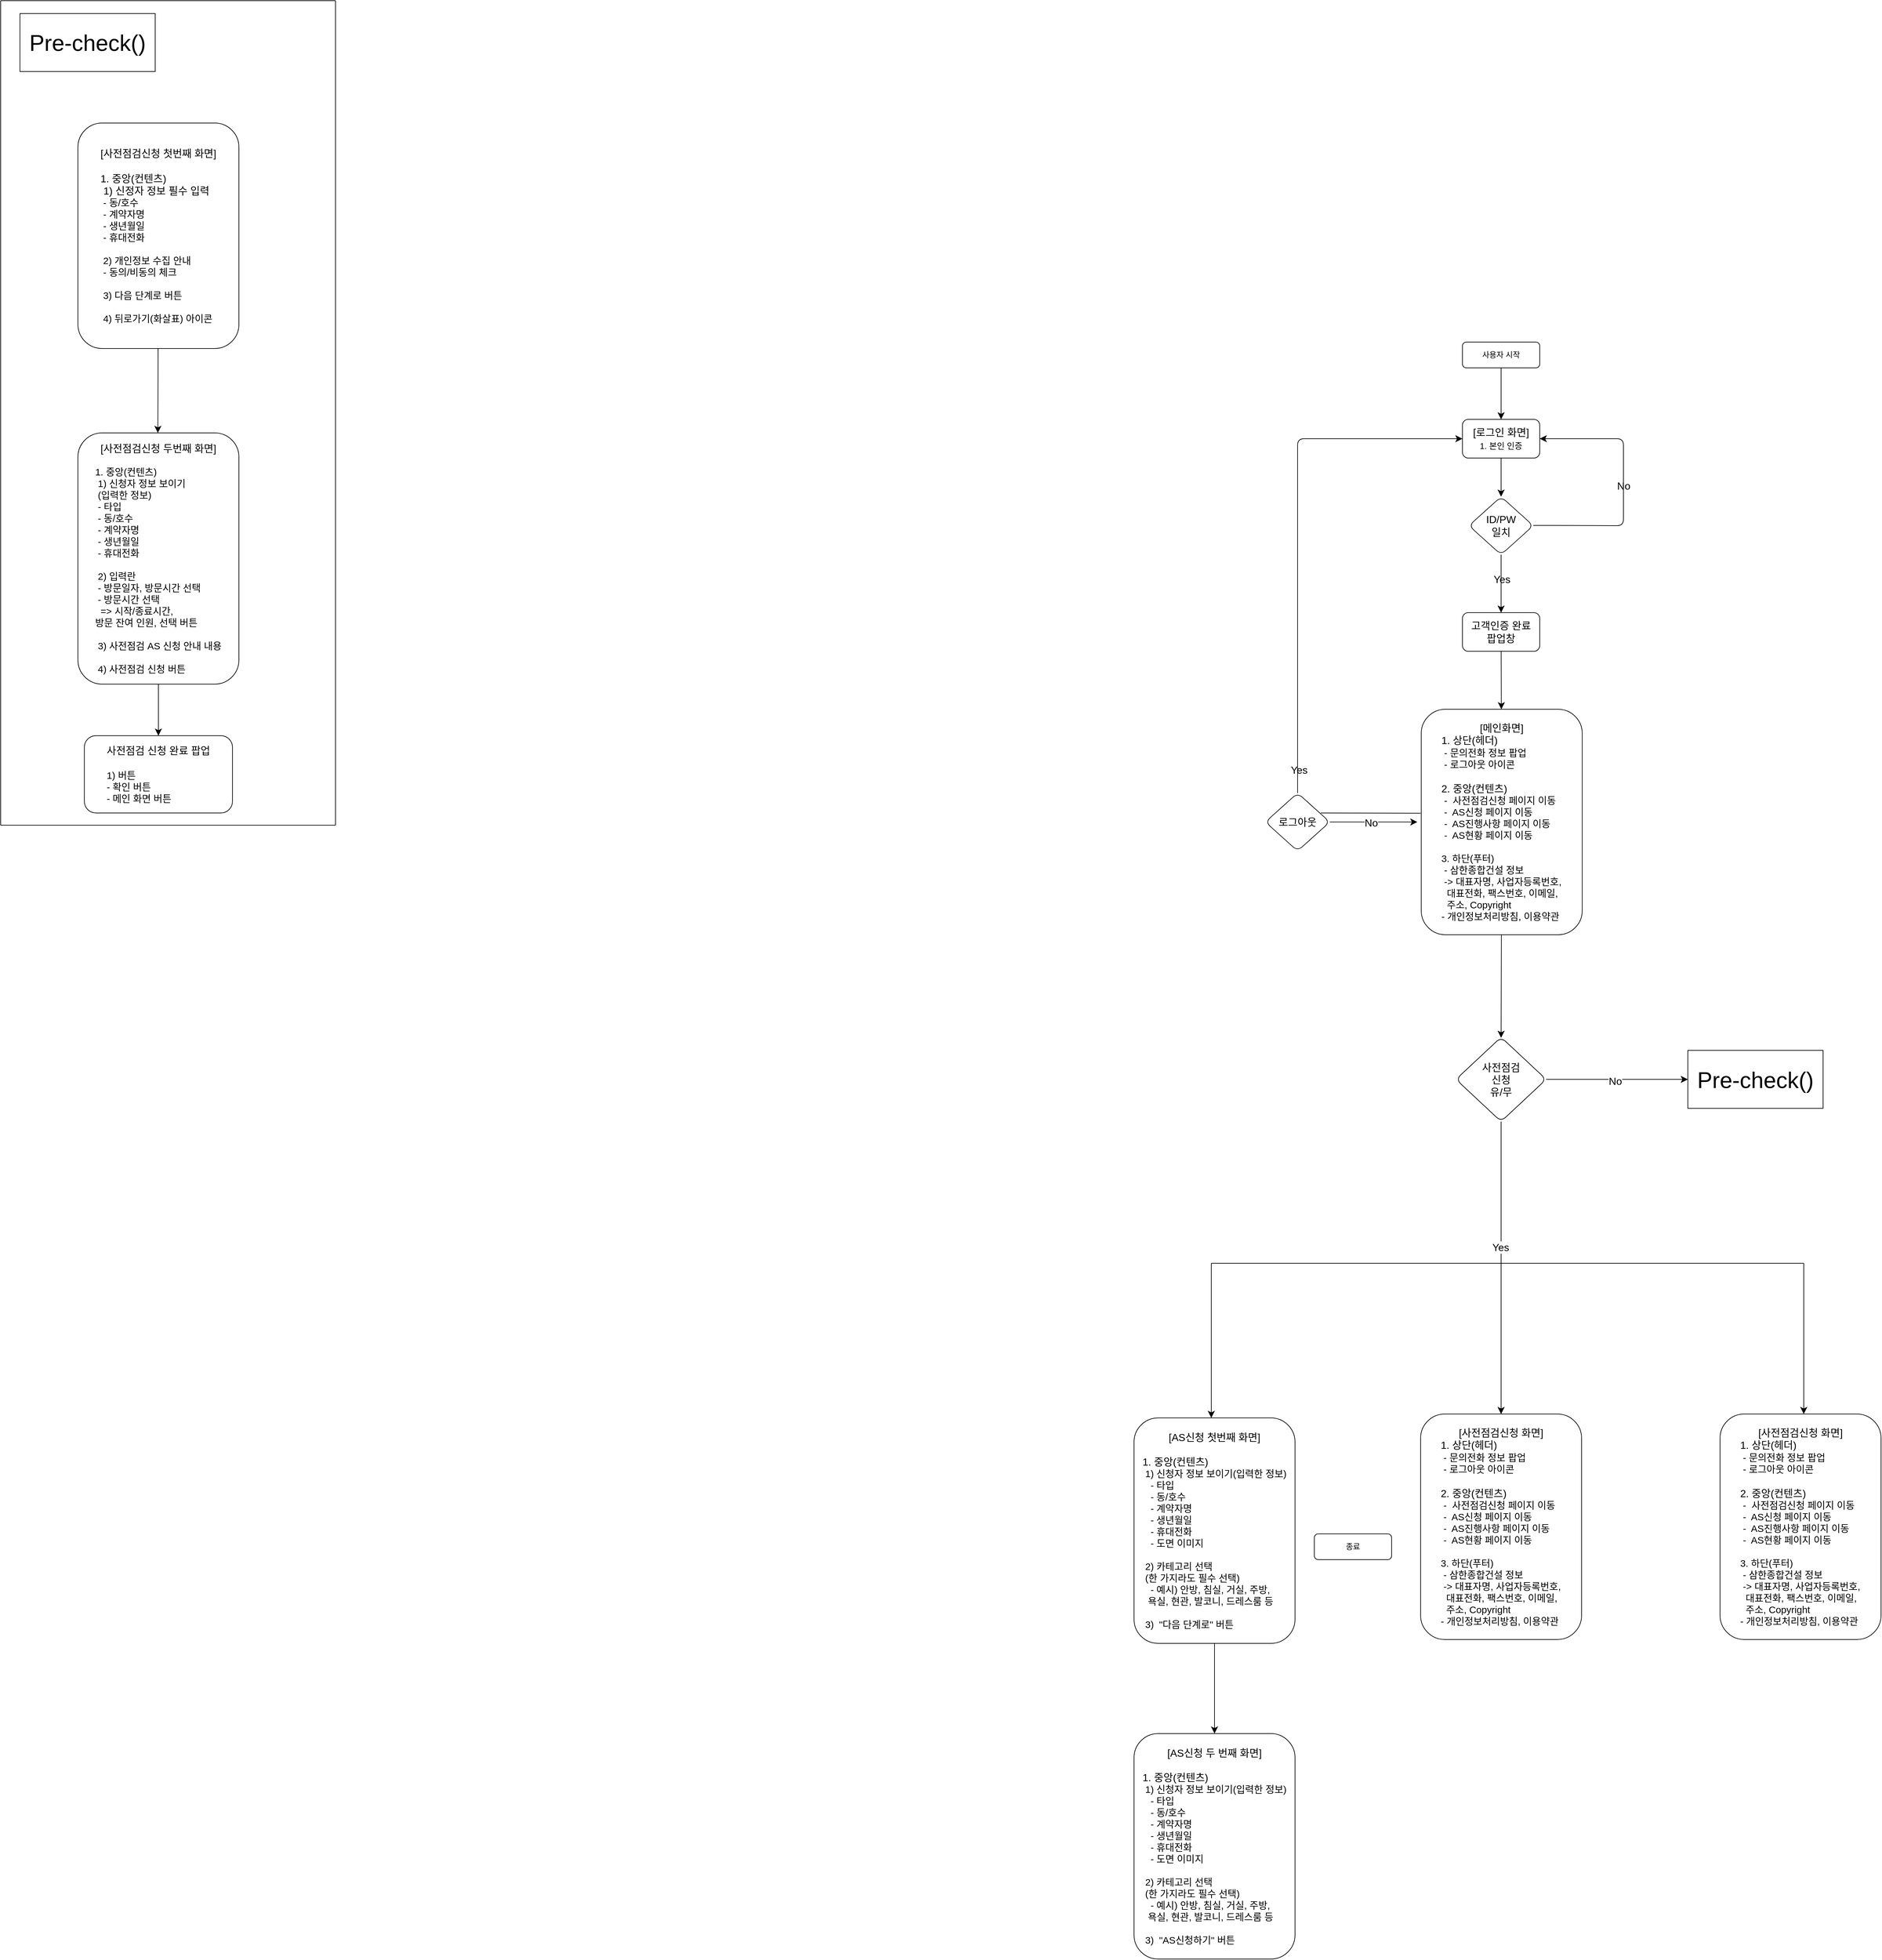 <mxfile version="22.1.18" type="github">
  <diagram id="C5RBs43oDa-KdzZeNtuy" name="Page-1">
    <mxGraphModel dx="2610" dy="1700" grid="1" gridSize="10" guides="1" tooltips="1" connect="1" arrows="1" fold="1" page="1" pageScale="1" pageWidth="827" pageHeight="1169" math="0" shadow="0">
      <root>
        <mxCell id="WIyWlLk6GJQsqaUBKTNV-0" />
        <mxCell id="WIyWlLk6GJQsqaUBKTNV-1" parent="WIyWlLk6GJQsqaUBKTNV-0" />
        <mxCell id="8wFjmPpEcd6pmcU-WBV2-2" style="edgeStyle=none;curved=1;rounded=1;orthogonalLoop=1;jettySize=auto;html=1;fontSize=12;startSize=8;endSize=8;entryX=0.5;entryY=0;entryDx=0;entryDy=0;labelBackgroundColor=none;fontColor=default;" edge="1" parent="WIyWlLk6GJQsqaUBKTNV-1" source="8wFjmPpEcd6pmcU-WBV2-0" target="8wFjmPpEcd6pmcU-WBV2-3">
          <mxGeometry relative="1" as="geometry">
            <mxPoint x="730" y="180" as="targetPoint" />
          </mxGeometry>
        </mxCell>
        <mxCell id="8wFjmPpEcd6pmcU-WBV2-0" value="사용자 시작" style="rounded=1;whiteSpace=wrap;html=1;fontSize=12;glass=0;strokeWidth=1;shadow=0;labelBackgroundColor=none;" vertex="1" parent="WIyWlLk6GJQsqaUBKTNV-1">
          <mxGeometry x="670" y="90" width="120" height="40" as="geometry" />
        </mxCell>
        <mxCell id="8wFjmPpEcd6pmcU-WBV2-1" value="종료" style="rounded=1;whiteSpace=wrap;html=1;fontSize=12;glass=0;strokeWidth=1;shadow=0;labelBackgroundColor=none;" vertex="1" parent="WIyWlLk6GJQsqaUBKTNV-1">
          <mxGeometry x="440" y="1940" width="120" height="40" as="geometry" />
        </mxCell>
        <mxCell id="8wFjmPpEcd6pmcU-WBV2-6" value="" style="edgeStyle=none;curved=1;rounded=1;orthogonalLoop=1;jettySize=auto;html=1;fontSize=12;startSize=8;endSize=8;labelBackgroundColor=none;fontColor=default;" edge="1" parent="WIyWlLk6GJQsqaUBKTNV-1" source="8wFjmPpEcd6pmcU-WBV2-3" target="8wFjmPpEcd6pmcU-WBV2-5">
          <mxGeometry relative="1" as="geometry" />
        </mxCell>
        <mxCell id="8wFjmPpEcd6pmcU-WBV2-3" value="[로그인 화면]&lt;br&gt;&lt;font style=&quot;font-size: 13px;&quot;&gt;1. 본인 인증&lt;/font&gt;" style="rounded=1;whiteSpace=wrap;html=1;fontSize=16;labelBackgroundColor=none;" vertex="1" parent="WIyWlLk6GJQsqaUBKTNV-1">
          <mxGeometry x="670" y="210" width="120" height="60" as="geometry" />
        </mxCell>
        <mxCell id="8wFjmPpEcd6pmcU-WBV2-17" value="" style="edgeStyle=none;curved=1;rounded=1;orthogonalLoop=1;jettySize=auto;html=1;fontSize=12;startSize=8;endSize=8;labelBackgroundColor=none;fontColor=default;" edge="1" parent="WIyWlLk6GJQsqaUBKTNV-1" source="8wFjmPpEcd6pmcU-WBV2-5" target="8wFjmPpEcd6pmcU-WBV2-16">
          <mxGeometry relative="1" as="geometry" />
        </mxCell>
        <mxCell id="8wFjmPpEcd6pmcU-WBV2-18" value="Yes" style="edgeLabel;html=1;align=center;verticalAlign=middle;resizable=0;points=[];fontSize=16;labelBackgroundColor=none;rounded=1;" vertex="1" connectable="0" parent="8wFjmPpEcd6pmcU-WBV2-17">
          <mxGeometry x="-0.159" y="1" relative="1" as="geometry">
            <mxPoint as="offset" />
          </mxGeometry>
        </mxCell>
        <mxCell id="8wFjmPpEcd6pmcU-WBV2-5" value="ID/PW&lt;br&gt;일치" style="rhombus;whiteSpace=wrap;html=1;fontSize=16;rounded=1;labelBackgroundColor=none;" vertex="1" parent="WIyWlLk6GJQsqaUBKTNV-1">
          <mxGeometry x="680" y="330" width="100" height="90" as="geometry" />
        </mxCell>
        <mxCell id="8wFjmPpEcd6pmcU-WBV2-10" value="[메인화면]&lt;br&gt;&lt;div style=&quot;text-align: left;&quot;&gt;&lt;span style=&quot;background-color: initial;&quot;&gt;1. 상단(헤더)&lt;/span&gt;&lt;/div&gt;&lt;div style=&quot;text-align: left; font-size: 15px;&quot;&gt;&lt;span style=&quot;background-color: initial;&quot;&gt;&lt;font style=&quot;font-size: 15px;&quot;&gt;&amp;nbsp;- 문의전화 정보 팝업&lt;/font&gt;&lt;/span&gt;&lt;/div&gt;&lt;div style=&quot;text-align: left; font-size: 15px;&quot;&gt;&lt;span style=&quot;background-color: initial;&quot;&gt;&lt;font style=&quot;font-size: 15px;&quot;&gt;&amp;nbsp;- 로그아웃 아이콘&lt;/font&gt;&lt;/span&gt;&lt;/div&gt;&lt;div style=&quot;text-align: left;&quot;&gt;&lt;span style=&quot;background-color: initial;&quot;&gt;&lt;br&gt;&lt;/span&gt;&lt;/div&gt;&lt;div style=&quot;text-align: left;&quot;&gt;&lt;/div&gt;&lt;div style=&quot;text-align: left;&quot;&gt;&lt;span style=&quot;background-color: initial;&quot;&gt;2. 중앙(컨텐츠)&lt;/span&gt;&lt;/div&gt;&lt;div style=&quot;text-align: left; font-size: 15px;&quot;&gt;&lt;span style=&quot;background-color: initial;&quot;&gt;&lt;font style=&quot;font-size: 15px;&quot;&gt;&amp;nbsp;-&amp;nbsp; 사전점검신청 페이지 이동&lt;/font&gt;&lt;/span&gt;&lt;/div&gt;&lt;font style=&quot;font-size: 15px;&quot;&gt;&lt;div style=&quot;text-align: left;&quot;&gt;&lt;span style=&quot;background-color: initial;&quot;&gt;&amp;nbsp;-&amp;nbsp; AS신청 페이지 이동&lt;/span&gt;&lt;/div&gt;&lt;div style=&quot;text-align: left;&quot;&gt;&lt;span style=&quot;background-color: initial;&quot;&gt;&amp;nbsp;-&amp;nbsp; AS진행사항 페이지 이동&lt;/span&gt;&lt;/div&gt;&lt;div style=&quot;text-align: left;&quot;&gt;&lt;span style=&quot;background-color: initial;&quot;&gt;&amp;nbsp;-&amp;nbsp; AS현황 페이지 이동&lt;/span&gt;&lt;/div&gt;&lt;div style=&quot;text-align: left;&quot;&gt;&lt;span style=&quot;background-color: initial;&quot;&gt;&lt;br&gt;&lt;/span&gt;&lt;/div&gt;&lt;div style=&quot;text-align: left;&quot;&gt;&lt;span style=&quot;background-color: initial;&quot;&gt;3. 하단(푸터)&lt;/span&gt;&lt;/div&gt;&lt;div style=&quot;text-align: left;&quot;&gt;&lt;span style=&quot;background-color: initial;&quot;&gt;&amp;nbsp;- 삼한종합건설 정보&lt;/span&gt;&lt;/div&gt;&lt;div style=&quot;text-align: left;&quot;&gt;&lt;span style=&quot;background-color: initial;&quot;&gt;&amp;nbsp;-&amp;gt; 대표자명, 사업자등록번호,&lt;/span&gt;&lt;/div&gt;&lt;div style=&quot;text-align: left;&quot;&gt;&lt;span style=&quot;background-color: initial;&quot;&gt;&amp;nbsp; 대표전화, 팩스번호, 이메일,&lt;/span&gt;&lt;/div&gt;&lt;div style=&quot;text-align: left;&quot;&gt;&lt;span style=&quot;background-color: initial;&quot;&gt;&amp;nbsp; 주소, Copyright&lt;/span&gt;&lt;/div&gt;&lt;div style=&quot;text-align: left;&quot;&gt;&lt;span style=&quot;background-color: initial;&quot;&gt;- 개인정보처리방침, 이용약관&amp;nbsp;&lt;/span&gt;&lt;/div&gt;&lt;/font&gt;" style="whiteSpace=wrap;html=1;fontSize=16;rounded=1;labelBackgroundColor=none;" vertex="1" parent="WIyWlLk6GJQsqaUBKTNV-1">
          <mxGeometry x="606" y="660" width="250" height="350" as="geometry" />
        </mxCell>
        <mxCell id="8wFjmPpEcd6pmcU-WBV2-13" value="" style="endArrow=classic;html=1;rounded=1;fontSize=12;startSize=8;endSize=8;curved=0;entryX=1;entryY=0.5;entryDx=0;entryDy=0;labelBackgroundColor=none;fontColor=default;" edge="1" parent="WIyWlLk6GJQsqaUBKTNV-1" target="8wFjmPpEcd6pmcU-WBV2-3">
          <mxGeometry relative="1" as="geometry">
            <mxPoint x="780" y="374.58" as="sourcePoint" />
            <mxPoint x="950" y="140" as="targetPoint" />
            <Array as="points">
              <mxPoint x="920" y="375" />
              <mxPoint x="920" y="310" />
              <mxPoint x="920" y="240" />
            </Array>
          </mxGeometry>
        </mxCell>
        <mxCell id="8wFjmPpEcd6pmcU-WBV2-14" value="No" style="edgeLabel;resizable=0;html=1;align=center;verticalAlign=middle;fontSize=16;labelBackgroundColor=none;rounded=1;" connectable="0" vertex="1" parent="8wFjmPpEcd6pmcU-WBV2-13">
          <mxGeometry relative="1" as="geometry" />
        </mxCell>
        <mxCell id="8wFjmPpEcd6pmcU-WBV2-19" value="" style="edgeStyle=none;curved=1;rounded=1;orthogonalLoop=1;jettySize=auto;html=1;fontSize=12;startSize=8;endSize=8;labelBackgroundColor=none;fontColor=default;" edge="1" parent="WIyWlLk6GJQsqaUBKTNV-1" source="8wFjmPpEcd6pmcU-WBV2-16" target="8wFjmPpEcd6pmcU-WBV2-10">
          <mxGeometry relative="1" as="geometry" />
        </mxCell>
        <mxCell id="8wFjmPpEcd6pmcU-WBV2-16" value="고객인증 완료&lt;br&gt;팝업창" style="whiteSpace=wrap;html=1;fontSize=16;rounded=1;labelBackgroundColor=none;" vertex="1" parent="WIyWlLk6GJQsqaUBKTNV-1">
          <mxGeometry x="670" y="510" width="120" height="60" as="geometry" />
        </mxCell>
        <mxCell id="8wFjmPpEcd6pmcU-WBV2-22" value="" style="endArrow=none;html=1;rounded=1;fontSize=12;startSize=8;endSize=8;curved=1;labelBackgroundColor=none;fontColor=default;" edge="1" parent="WIyWlLk6GJQsqaUBKTNV-1">
          <mxGeometry width="50" height="50" relative="1" as="geometry">
            <mxPoint x="280" y="1520" as="sourcePoint" />
            <mxPoint x="1200" y="1520" as="targetPoint" />
          </mxGeometry>
        </mxCell>
        <mxCell id="8wFjmPpEcd6pmcU-WBV2-25" value="" style="edgeStyle=none;curved=1;rounded=1;orthogonalLoop=1;jettySize=auto;html=1;fontSize=12;startSize=8;endSize=8;labelBackgroundColor=none;fontColor=default;" edge="1" parent="WIyWlLk6GJQsqaUBKTNV-1" source="8wFjmPpEcd6pmcU-WBV2-10">
          <mxGeometry relative="1" as="geometry">
            <mxPoint x="730" y="1170" as="targetPoint" />
            <mxPoint x="730" y="1010" as="sourcePoint" />
          </mxGeometry>
        </mxCell>
        <mxCell id="8wFjmPpEcd6pmcU-WBV2-27" style="edgeStyle=none;curved=0;rounded=1;orthogonalLoop=1;jettySize=auto;html=1;exitX=0.5;exitY=0;exitDx=0;exitDy=0;fontSize=12;startSize=8;endSize=8;entryX=0;entryY=0.5;entryDx=0;entryDy=0;labelBackgroundColor=none;fontColor=default;" edge="1" parent="WIyWlLk6GJQsqaUBKTNV-1" source="8wFjmPpEcd6pmcU-WBV2-24" target="8wFjmPpEcd6pmcU-WBV2-3">
          <mxGeometry relative="1" as="geometry">
            <mxPoint x="660" y="250" as="targetPoint" />
            <Array as="points">
              <mxPoint x="414" y="630" />
              <mxPoint x="414" y="240" />
              <mxPoint x="560" y="240" />
            </Array>
          </mxGeometry>
        </mxCell>
        <mxCell id="8wFjmPpEcd6pmcU-WBV2-28" value="Yes" style="edgeLabel;html=1;align=center;verticalAlign=middle;resizable=0;points=[];fontSize=16;labelBackgroundColor=none;rounded=1;" vertex="1" connectable="0" parent="8wFjmPpEcd6pmcU-WBV2-27">
          <mxGeometry x="-0.909" y="-2" relative="1" as="geometry">
            <mxPoint as="offset" />
          </mxGeometry>
        </mxCell>
        <mxCell id="8wFjmPpEcd6pmcU-WBV2-24" value="로그아웃" style="rhombus;whiteSpace=wrap;html=1;fontSize=16;rounded=1;labelBackgroundColor=none;" vertex="1" parent="WIyWlLk6GJQsqaUBKTNV-1">
          <mxGeometry x="364" y="790" width="100" height="90" as="geometry" />
        </mxCell>
        <mxCell id="8wFjmPpEcd6pmcU-WBV2-29" value="" style="endArrow=classic;html=1;rounded=1;fontSize=12;startSize=8;endSize=8;curved=1;labelBackgroundColor=none;fontColor=default;entryX=0.5;entryY=0;entryDx=0;entryDy=0;" edge="1" parent="WIyWlLk6GJQsqaUBKTNV-1">
          <mxGeometry width="50" height="50" relative="1" as="geometry">
            <mxPoint x="280" y="1520" as="sourcePoint" />
            <mxPoint x="280.0" y="1760" as="targetPoint" />
          </mxGeometry>
        </mxCell>
        <mxCell id="8wFjmPpEcd6pmcU-WBV2-30" value="[사전점검신청 화면]&lt;br&gt;&lt;div style=&quot;text-align: left;&quot;&gt;&lt;span style=&quot;background-color: initial;&quot;&gt;1. 상단(헤더)&lt;/span&gt;&lt;/div&gt;&lt;div style=&quot;text-align: left; font-size: 15px;&quot;&gt;&lt;span style=&quot;background-color: initial;&quot;&gt;&lt;font style=&quot;font-size: 15px;&quot;&gt;&amp;nbsp;- 문의전화 정보 팝업&lt;/font&gt;&lt;/span&gt;&lt;/div&gt;&lt;div style=&quot;text-align: left; font-size: 15px;&quot;&gt;&lt;span style=&quot;background-color: initial;&quot;&gt;&lt;font style=&quot;font-size: 15px;&quot;&gt;&amp;nbsp;- 로그아웃 아이콘&lt;/font&gt;&lt;/span&gt;&lt;/div&gt;&lt;div style=&quot;text-align: left;&quot;&gt;&lt;span style=&quot;background-color: initial;&quot;&gt;&lt;br&gt;&lt;/span&gt;&lt;/div&gt;&lt;div style=&quot;text-align: left;&quot;&gt;&lt;/div&gt;&lt;div style=&quot;text-align: left;&quot;&gt;&lt;span style=&quot;background-color: initial;&quot;&gt;2. 중앙(컨텐츠)&lt;/span&gt;&lt;/div&gt;&lt;div style=&quot;text-align: left; font-size: 15px;&quot;&gt;&lt;span style=&quot;background-color: initial;&quot;&gt;&lt;font style=&quot;font-size: 15px;&quot;&gt;&amp;nbsp;-&amp;nbsp; 사전점검신청 페이지 이동&lt;/font&gt;&lt;/span&gt;&lt;/div&gt;&lt;font style=&quot;font-size: 15px;&quot;&gt;&lt;div style=&quot;text-align: left;&quot;&gt;&lt;span style=&quot;background-color: initial;&quot;&gt;&amp;nbsp;-&amp;nbsp; AS신청 페이지 이동&lt;/span&gt;&lt;/div&gt;&lt;div style=&quot;text-align: left;&quot;&gt;&lt;span style=&quot;background-color: initial;&quot;&gt;&amp;nbsp;-&amp;nbsp; AS진행사항 페이지 이동&lt;/span&gt;&lt;/div&gt;&lt;div style=&quot;text-align: left;&quot;&gt;&lt;span style=&quot;background-color: initial;&quot;&gt;&amp;nbsp;-&amp;nbsp; AS현황 페이지 이동&lt;/span&gt;&lt;/div&gt;&lt;div style=&quot;text-align: left;&quot;&gt;&lt;span style=&quot;background-color: initial;&quot;&gt;&lt;br&gt;&lt;/span&gt;&lt;/div&gt;&lt;div style=&quot;text-align: left;&quot;&gt;&lt;span style=&quot;background-color: initial;&quot;&gt;3. 하단(푸터)&lt;/span&gt;&lt;/div&gt;&lt;div style=&quot;text-align: left;&quot;&gt;&lt;span style=&quot;background-color: initial;&quot;&gt;&amp;nbsp;- 삼한종합건설 정보&lt;/span&gt;&lt;/div&gt;&lt;div style=&quot;text-align: left;&quot;&gt;&lt;span style=&quot;background-color: initial;&quot;&gt;&amp;nbsp;-&amp;gt; 대표자명, 사업자등록번호,&lt;/span&gt;&lt;/div&gt;&lt;div style=&quot;text-align: left;&quot;&gt;&lt;span style=&quot;background-color: initial;&quot;&gt;&amp;nbsp; 대표전화, 팩스번호, 이메일,&lt;/span&gt;&lt;/div&gt;&lt;div style=&quot;text-align: left;&quot;&gt;&lt;span style=&quot;background-color: initial;&quot;&gt;&amp;nbsp; 주소, Copyright&lt;/span&gt;&lt;/div&gt;&lt;div style=&quot;text-align: left;&quot;&gt;&lt;span style=&quot;background-color: initial;&quot;&gt;- 개인정보처리방침, 이용약관&amp;nbsp;&lt;/span&gt;&lt;/div&gt;&lt;/font&gt;" style="whiteSpace=wrap;html=1;fontSize=16;rounded=1;labelBackgroundColor=none;" vertex="1" parent="WIyWlLk6GJQsqaUBKTNV-1">
          <mxGeometry x="605" y="1754" width="250" height="350" as="geometry" />
        </mxCell>
        <mxCell id="8wFjmPpEcd6pmcU-WBV2-67" style="edgeStyle=none;curved=1;rounded=1;orthogonalLoop=1;jettySize=auto;html=1;entryX=0.5;entryY=0;entryDx=0;entryDy=0;fontSize=12;startSize=8;endSize=8;" edge="1" parent="WIyWlLk6GJQsqaUBKTNV-1" source="8wFjmPpEcd6pmcU-WBV2-31" target="8wFjmPpEcd6pmcU-WBV2-66">
          <mxGeometry relative="1" as="geometry" />
        </mxCell>
        <mxCell id="8wFjmPpEcd6pmcU-WBV2-31" value="[AS신청 첫번째 화면]&lt;br&gt;&lt;br&gt;&lt;div style=&quot;text-align: left;&quot;&gt;&lt;span style=&quot;background-color: initial;&quot;&gt;1. &lt;/span&gt;&lt;span style=&quot;background-color: initial;&quot;&gt;중앙(컨텐츠)&lt;/span&gt;&lt;/div&gt;&lt;div style=&quot;text-align: left; font-size: 15px;&quot;&gt;&lt;div style=&quot;border-color: var(--border-color);&quot;&gt;&amp;nbsp;1) 신청자 정보 보이기&lt;span style=&quot;background-color: initial;&quot;&gt;(입력한 정보)&lt;/span&gt;&lt;/div&gt;&lt;div style=&quot;border-color: var(--border-color);&quot;&gt;&lt;span style=&quot;border-color: var(--border-color); background-color: initial;&quot;&gt;&amp;nbsp; &amp;nbsp;- 타입&amp;nbsp;&lt;/span&gt;&lt;/div&gt;&lt;div style=&quot;border-color: var(--border-color);&quot;&gt;&lt;span style=&quot;border-color: var(--border-color); background-color: initial;&quot;&gt;&amp;nbsp; &amp;nbsp;- 동/호수&lt;/span&gt;&lt;/div&gt;&lt;div style=&quot;border-color: var(--border-color);&quot;&gt;&lt;span style=&quot;border-color: var(--border-color); background-color: initial;&quot;&gt;&amp;nbsp; &amp;nbsp;- 계약자명&lt;/span&gt;&lt;/div&gt;&lt;div style=&quot;border-color: var(--border-color);&quot;&gt;&lt;span style=&quot;border-color: var(--border-color); background-color: initial;&quot;&gt;&amp;nbsp; &amp;nbsp;- 생년월일&lt;/span&gt;&lt;/div&gt;&lt;div style=&quot;border-color: var(--border-color);&quot;&gt;&lt;span style=&quot;border-color: var(--border-color); background-color: initial;&quot;&gt;&amp;nbsp; &amp;nbsp;- 휴대전화&lt;/span&gt;&lt;/div&gt;&lt;div style=&quot;border-color: var(--border-color);&quot;&gt;&lt;span style=&quot;border-color: var(--border-color); background-color: initial;&quot;&gt;&amp;nbsp; &amp;nbsp;- 도면 이미지&lt;/span&gt;&lt;/div&gt;&lt;/div&gt;&lt;font style=&quot;font-size: 15px;&quot;&gt;&lt;div style=&quot;text-align: left;&quot;&gt;&lt;span style=&quot;background-color: initial;&quot;&gt;&lt;br&gt;&lt;/span&gt;&lt;/div&gt;&lt;div style=&quot;text-align: left;&quot;&gt;&lt;span style=&quot;background-color: initial;&quot;&gt;&amp;nbsp;2) 카테고리 선택&lt;/span&gt;&lt;/div&gt;&lt;div style=&quot;text-align: left;&quot;&gt;&lt;span style=&quot;background-color: initial;&quot;&gt;&amp;nbsp;(한 가지라도 필수 선택)&lt;/span&gt;&lt;/div&gt;&lt;div style=&quot;text-align: left;&quot;&gt;&lt;span style=&quot;background-color: initial;&quot;&gt;&amp;nbsp; &amp;nbsp;- 예시) 안방, 침실, 거실, 주방,&lt;/span&gt;&lt;/div&gt;&lt;div style=&quot;text-align: left;&quot;&gt;&lt;span style=&quot;background-color: initial;&quot;&gt;&amp;nbsp; 욕실, 현관, 발코니, 드레스룸 등&lt;/span&gt;&lt;/div&gt;&lt;div style=&quot;text-align: left;&quot;&gt;&lt;span style=&quot;background-color: initial;&quot;&gt;&lt;br&gt;&lt;/span&gt;&lt;/div&gt;&lt;div style=&quot;text-align: left;&quot;&gt;&lt;span style=&quot;background-color: initial;&quot;&gt;&amp;nbsp;3)&amp;nbsp; &quot;다음 단계로&quot; 버튼&lt;/span&gt;&lt;/div&gt;&lt;/font&gt;" style="whiteSpace=wrap;html=1;fontSize=16;rounded=1;labelBackgroundColor=none;" vertex="1" parent="WIyWlLk6GJQsqaUBKTNV-1">
          <mxGeometry x="160" y="1760" width="250" height="350" as="geometry" />
        </mxCell>
        <mxCell id="8wFjmPpEcd6pmcU-WBV2-32" value="" style="endArrow=classic;html=1;rounded=1;fontSize=12;startSize=8;endSize=8;curved=1;labelBackgroundColor=none;fontColor=default;entryX=0.5;entryY=0;entryDx=0;entryDy=0;" edge="1" parent="WIyWlLk6GJQsqaUBKTNV-1">
          <mxGeometry width="50" height="50" relative="1" as="geometry">
            <mxPoint x="1200" y="1520" as="sourcePoint" />
            <mxPoint x="1200" y="1754" as="targetPoint" />
          </mxGeometry>
        </mxCell>
        <mxCell id="8wFjmPpEcd6pmcU-WBV2-33" value="[사전점검신청 화면]&lt;br&gt;&lt;div style=&quot;text-align: left;&quot;&gt;&lt;span style=&quot;background-color: initial;&quot;&gt;1. 상단(헤더)&lt;/span&gt;&lt;/div&gt;&lt;div style=&quot;text-align: left; font-size: 15px;&quot;&gt;&lt;span style=&quot;background-color: initial;&quot;&gt;&lt;font style=&quot;font-size: 15px;&quot;&gt;&amp;nbsp;- 문의전화 정보 팝업&lt;/font&gt;&lt;/span&gt;&lt;/div&gt;&lt;div style=&quot;text-align: left; font-size: 15px;&quot;&gt;&lt;span style=&quot;background-color: initial;&quot;&gt;&lt;font style=&quot;font-size: 15px;&quot;&gt;&amp;nbsp;- 로그아웃 아이콘&lt;/font&gt;&lt;/span&gt;&lt;/div&gt;&lt;div style=&quot;text-align: left;&quot;&gt;&lt;span style=&quot;background-color: initial;&quot;&gt;&lt;br&gt;&lt;/span&gt;&lt;/div&gt;&lt;div style=&quot;text-align: left;&quot;&gt;&lt;/div&gt;&lt;div style=&quot;text-align: left;&quot;&gt;&lt;span style=&quot;background-color: initial;&quot;&gt;2. 중앙(컨텐츠)&lt;/span&gt;&lt;/div&gt;&lt;div style=&quot;text-align: left; font-size: 15px;&quot;&gt;&lt;span style=&quot;background-color: initial;&quot;&gt;&lt;font style=&quot;font-size: 15px;&quot;&gt;&amp;nbsp;-&amp;nbsp; 사전점검신청 페이지 이동&lt;/font&gt;&lt;/span&gt;&lt;/div&gt;&lt;font style=&quot;font-size: 15px;&quot;&gt;&lt;div style=&quot;text-align: left;&quot;&gt;&lt;span style=&quot;background-color: initial;&quot;&gt;&amp;nbsp;-&amp;nbsp; AS신청 페이지 이동&lt;/span&gt;&lt;/div&gt;&lt;div style=&quot;text-align: left;&quot;&gt;&lt;span style=&quot;background-color: initial;&quot;&gt;&amp;nbsp;-&amp;nbsp; AS진행사항 페이지 이동&lt;/span&gt;&lt;/div&gt;&lt;div style=&quot;text-align: left;&quot;&gt;&lt;span style=&quot;background-color: initial;&quot;&gt;&amp;nbsp;-&amp;nbsp; AS현황 페이지 이동&lt;/span&gt;&lt;/div&gt;&lt;div style=&quot;text-align: left;&quot;&gt;&lt;span style=&quot;background-color: initial;&quot;&gt;&lt;br&gt;&lt;/span&gt;&lt;/div&gt;&lt;div style=&quot;text-align: left;&quot;&gt;&lt;span style=&quot;background-color: initial;&quot;&gt;3. 하단(푸터)&lt;/span&gt;&lt;/div&gt;&lt;div style=&quot;text-align: left;&quot;&gt;&lt;span style=&quot;background-color: initial;&quot;&gt;&amp;nbsp;- 삼한종합건설 정보&lt;/span&gt;&lt;/div&gt;&lt;div style=&quot;text-align: left;&quot;&gt;&lt;span style=&quot;background-color: initial;&quot;&gt;&amp;nbsp;-&amp;gt; 대표자명, 사업자등록번호,&lt;/span&gt;&lt;/div&gt;&lt;div style=&quot;text-align: left;&quot;&gt;&lt;span style=&quot;background-color: initial;&quot;&gt;&amp;nbsp; 대표전화, 팩스번호, 이메일,&lt;/span&gt;&lt;/div&gt;&lt;div style=&quot;text-align: left;&quot;&gt;&lt;span style=&quot;background-color: initial;&quot;&gt;&amp;nbsp; 주소, Copyright&lt;/span&gt;&lt;/div&gt;&lt;div style=&quot;text-align: left;&quot;&gt;&lt;span style=&quot;background-color: initial;&quot;&gt;- 개인정보처리방침, 이용약관&amp;nbsp;&lt;/span&gt;&lt;/div&gt;&lt;/font&gt;" style="whiteSpace=wrap;html=1;fontSize=16;rounded=1;labelBackgroundColor=none;" vertex="1" parent="WIyWlLk6GJQsqaUBKTNV-1">
          <mxGeometry x="1070" y="1754" width="250" height="350" as="geometry" />
        </mxCell>
        <mxCell id="8wFjmPpEcd6pmcU-WBV2-45" style="edgeStyle=none;curved=1;rounded=1;orthogonalLoop=1;jettySize=auto;html=1;fontSize=12;startSize=8;endSize=8;" edge="1" parent="WIyWlLk6GJQsqaUBKTNV-1" source="8wFjmPpEcd6pmcU-WBV2-44">
          <mxGeometry relative="1" as="geometry">
            <mxPoint x="1020" y="1234.5" as="targetPoint" />
          </mxGeometry>
        </mxCell>
        <mxCell id="8wFjmPpEcd6pmcU-WBV2-46" value="No" style="edgeLabel;html=1;align=center;verticalAlign=middle;resizable=0;points=[];fontSize=16;" vertex="1" connectable="0" parent="8wFjmPpEcd6pmcU-WBV2-45">
          <mxGeometry x="-0.032" y="-2" relative="1" as="geometry">
            <mxPoint as="offset" />
          </mxGeometry>
        </mxCell>
        <mxCell id="8wFjmPpEcd6pmcU-WBV2-60" style="edgeStyle=none;curved=1;rounded=1;orthogonalLoop=1;jettySize=auto;html=1;fontSize=12;startSize=8;endSize=8;entryX=0.5;entryY=0;entryDx=0;entryDy=0;" edge="1" parent="WIyWlLk6GJQsqaUBKTNV-1" source="8wFjmPpEcd6pmcU-WBV2-44" target="8wFjmPpEcd6pmcU-WBV2-30">
          <mxGeometry relative="1" as="geometry">
            <mxPoint x="730" y="1490" as="targetPoint" />
          </mxGeometry>
        </mxCell>
        <mxCell id="8wFjmPpEcd6pmcU-WBV2-61" value="Yes" style="edgeLabel;html=1;align=center;verticalAlign=middle;resizable=0;points=[];fontSize=16;" vertex="1" connectable="0" parent="8wFjmPpEcd6pmcU-WBV2-60">
          <mxGeometry x="-0.141" y="-1" relative="1" as="geometry">
            <mxPoint as="offset" />
          </mxGeometry>
        </mxCell>
        <mxCell id="8wFjmPpEcd6pmcU-WBV2-44" value="사전점검&lt;br&gt;신청&lt;br&gt;유/무" style="rhombus;whiteSpace=wrap;html=1;fontSize=16;rounded=1;labelBackgroundColor=none;" vertex="1" parent="WIyWlLk6GJQsqaUBKTNV-1">
          <mxGeometry x="660" y="1169" width="140" height="131" as="geometry" />
        </mxCell>
        <mxCell id="8wFjmPpEcd6pmcU-WBV2-47" value="" style="group" vertex="1" connectable="0" parent="WIyWlLk6GJQsqaUBKTNV-1">
          <mxGeometry x="-1480" y="-250" width="250" height="1071" as="geometry" />
        </mxCell>
        <mxCell id="8wFjmPpEcd6pmcU-WBV2-48" value="" style="edgeStyle=none;curved=1;rounded=1;orthogonalLoop=1;jettySize=auto;html=1;fontSize=12;startSize=8;endSize=8;" edge="1" parent="8wFjmPpEcd6pmcU-WBV2-47" source="8wFjmPpEcd6pmcU-WBV2-49">
          <mxGeometry relative="1" as="geometry">
            <mxPoint x="124.14" y="481" as="targetPoint" />
          </mxGeometry>
        </mxCell>
        <mxCell id="8wFjmPpEcd6pmcU-WBV2-49" value="[사전점검신청 첫번째 화면]&lt;br&gt;&lt;div style=&quot;text-align: left;&quot;&gt;&lt;span style=&quot;background-color: initial;&quot;&gt;&lt;br&gt;&lt;/span&gt;&lt;/div&gt;&lt;div style=&quot;text-align: left;&quot;&gt;&lt;/div&gt;&lt;div style=&quot;text-align: left;&quot;&gt;&lt;span style=&quot;background-color: initial;&quot;&gt;1. 중앙(컨텐츠)&lt;/span&gt;&lt;/div&gt;&lt;div style=&quot;text-align: left;&quot;&gt;&lt;span style=&quot;background-color: initial;&quot;&gt;&amp;nbsp;1) 신정자 정보 필수 입력&lt;/span&gt;&lt;/div&gt;&lt;div style=&quot;text-align: left; font-size: 15px;&quot;&gt;&lt;span style=&quot;background-color: initial;&quot;&gt;&lt;font style=&quot;font-size: 15px;&quot;&gt;&amp;nbsp;- 동/호수&lt;/font&gt;&lt;/span&gt;&lt;/div&gt;&lt;div style=&quot;text-align: left; font-size: 15px;&quot;&gt;&lt;span style=&quot;background-color: initial;&quot;&gt;&lt;font style=&quot;font-size: 15px;&quot;&gt;&amp;nbsp;- 계약자명&lt;/font&gt;&lt;/span&gt;&lt;/div&gt;&lt;div style=&quot;text-align: left; font-size: 15px;&quot;&gt;&lt;span style=&quot;background-color: initial;&quot;&gt;&lt;font style=&quot;font-size: 15px;&quot;&gt;&amp;nbsp;- 생년월일&lt;/font&gt;&lt;/span&gt;&lt;/div&gt;&lt;div style=&quot;text-align: left; font-size: 15px;&quot;&gt;&lt;span style=&quot;background-color: initial;&quot;&gt;&lt;font style=&quot;font-size: 15px;&quot;&gt;&amp;nbsp;- 휴대전화&lt;/font&gt;&lt;/span&gt;&lt;/div&gt;&lt;div style=&quot;text-align: left; font-size: 15px;&quot;&gt;&lt;span style=&quot;background-color: initial;&quot;&gt;&lt;font style=&quot;font-size: 15px;&quot;&gt;&lt;br&gt;&lt;/font&gt;&lt;/span&gt;&lt;/div&gt;&lt;div style=&quot;text-align: left; font-size: 15px;&quot;&gt;&lt;span style=&quot;background-color: initial;&quot;&gt;&lt;font style=&quot;font-size: 15px;&quot;&gt;&amp;nbsp;2) 개인정보 수집 안내&lt;/font&gt;&lt;/span&gt;&lt;/div&gt;&lt;div style=&quot;text-align: left; font-size: 15px;&quot;&gt;&lt;span style=&quot;background-color: initial;&quot;&gt;&lt;font style=&quot;font-size: 15px;&quot;&gt;&amp;nbsp;- 동의/비동의 체크&lt;/font&gt;&lt;/span&gt;&lt;/div&gt;&lt;div style=&quot;text-align: left; font-size: 15px;&quot;&gt;&lt;span style=&quot;background-color: initial;&quot;&gt;&lt;font style=&quot;font-size: 15px;&quot;&gt;&lt;br&gt;&lt;/font&gt;&lt;/span&gt;&lt;/div&gt;&lt;div style=&quot;text-align: left; font-size: 15px;&quot;&gt;&lt;span style=&quot;background-color: initial;&quot;&gt;&lt;font style=&quot;font-size: 15px;&quot;&gt;&amp;nbsp;3) 다음 단계로 버튼&lt;/font&gt;&lt;/span&gt;&lt;/div&gt;&lt;div style=&quot;text-align: left; font-size: 15px;&quot;&gt;&lt;span style=&quot;background-color: initial;&quot;&gt;&lt;font style=&quot;font-size: 15px;&quot;&gt;&lt;br&gt;&lt;/font&gt;&lt;/span&gt;&lt;/div&gt;&lt;div style=&quot;text-align: left; font-size: 15px;&quot;&gt;&lt;span style=&quot;background-color: initial;&quot;&gt;&lt;font style=&quot;font-size: 15px;&quot;&gt;&amp;nbsp;4) 뒤로가기(화살표) 아이콘&lt;/font&gt;&lt;/span&gt;&lt;/div&gt;" style="whiteSpace=wrap;html=1;fontSize=16;rounded=1;labelBackgroundColor=none;" vertex="1" parent="8wFjmPpEcd6pmcU-WBV2-47">
          <mxGeometry width="250" height="350" as="geometry" />
        </mxCell>
        <mxCell id="8wFjmPpEcd6pmcU-WBV2-50" style="edgeStyle=none;curved=1;rounded=1;orthogonalLoop=1;jettySize=auto;html=1;fontSize=12;startSize=8;endSize=8;" edge="1" parent="8wFjmPpEcd6pmcU-WBV2-47" source="8wFjmPpEcd6pmcU-WBV2-51">
          <mxGeometry relative="1" as="geometry">
            <mxPoint x="125.0" y="951.0" as="targetPoint" />
          </mxGeometry>
        </mxCell>
        <mxCell id="8wFjmPpEcd6pmcU-WBV2-51" value="[사전점검신청 두번째 화면]&lt;br&gt;&lt;div style=&quot;text-align: left; font-size: 15px;&quot;&gt;&lt;span style=&quot;background-color: initial;&quot;&gt;&lt;font style=&quot;font-size: 15px;&quot;&gt;&lt;br&gt;&lt;/font&gt;&lt;/span&gt;&lt;/div&gt;&lt;div style=&quot;text-align: left; font-size: 15px;&quot;&gt;&lt;/div&gt;&lt;div style=&quot;text-align: left; font-size: 15px;&quot;&gt;&lt;span style=&quot;background-color: initial;&quot;&gt;&lt;font style=&quot;font-size: 15px;&quot;&gt;1. 중앙(컨텐츠)&lt;/font&gt;&lt;/span&gt;&lt;/div&gt;&lt;div style=&quot;text-align: left; font-size: 15px;&quot;&gt;&lt;span style=&quot;background-color: initial;&quot;&gt;&lt;font style=&quot;font-size: 15px;&quot;&gt;&amp;nbsp;1) 신청자 정보 보이기&lt;/font&gt;&lt;/span&gt;&lt;/div&gt;&lt;div style=&quot;text-align: left; font-size: 15px;&quot;&gt;&lt;span style=&quot;background-color: initial;&quot;&gt;&lt;font style=&quot;font-size: 15px;&quot;&gt;&amp;nbsp;(입력한 정보)&lt;/font&gt;&lt;/span&gt;&lt;/div&gt;&lt;div style=&quot;text-align: left; font-size: 15px;&quot;&gt;&lt;span style=&quot;background-color: initial;&quot;&gt;&lt;font style=&quot;font-size: 15px;&quot;&gt;&amp;nbsp;- 타입&amp;nbsp;&lt;/font&gt;&lt;/span&gt;&lt;/div&gt;&lt;div style=&quot;text-align: left; font-size: 15px;&quot;&gt;&lt;span style=&quot;background-color: initial;&quot;&gt;&lt;font style=&quot;font-size: 15px;&quot;&gt;&amp;nbsp;- 동/호수&lt;/font&gt;&lt;/span&gt;&lt;/div&gt;&lt;div style=&quot;text-align: left; font-size: 15px;&quot;&gt;&lt;span style=&quot;background-color: initial;&quot;&gt;&lt;font style=&quot;font-size: 15px;&quot;&gt;&amp;nbsp;- 계약자명&lt;/font&gt;&lt;/span&gt;&lt;/div&gt;&lt;div style=&quot;text-align: left; font-size: 15px;&quot;&gt;&lt;span style=&quot;background-color: initial;&quot;&gt;&lt;font style=&quot;font-size: 15px;&quot;&gt;&amp;nbsp;- 생년월일&lt;/font&gt;&lt;/span&gt;&lt;/div&gt;&lt;div style=&quot;text-align: left; font-size: 15px;&quot;&gt;&lt;span style=&quot;background-color: initial;&quot;&gt;&lt;font style=&quot;font-size: 15px;&quot;&gt;&amp;nbsp;- 휴대전화&lt;/font&gt;&lt;/span&gt;&lt;/div&gt;&lt;div style=&quot;text-align: left; font-size: 15px;&quot;&gt;&lt;span style=&quot;background-color: initial; font-size: 14px;&quot;&gt;&lt;font style=&quot;font-size: 15px;&quot;&gt;&lt;br&gt;&lt;/font&gt;&lt;/span&gt;&lt;/div&gt;&lt;div style=&quot;text-align: left; font-size: 15px;&quot;&gt;&lt;span style=&quot;background-color: initial;&quot;&gt;&lt;font style=&quot;font-size: 15px;&quot;&gt;&amp;nbsp;2) 입력란&lt;/font&gt;&lt;/span&gt;&lt;/div&gt;&lt;div style=&quot;text-align: left; font-size: 15px;&quot;&gt;&lt;span style=&quot;background-color: initial;&quot;&gt;&lt;font style=&quot;font-size: 15px;&quot;&gt;&amp;nbsp;- 방문일자, 방문시간 선택&lt;/font&gt;&lt;/span&gt;&lt;/div&gt;&lt;div style=&quot;text-align: left; font-size: 15px;&quot;&gt;&lt;span style=&quot;background-color: initial;&quot;&gt;&lt;font style=&quot;font-size: 15px;&quot;&gt;&amp;nbsp;- 방문시간 선택&lt;/font&gt;&lt;/span&gt;&lt;/div&gt;&lt;div style=&quot;text-align: left; font-size: 15px;&quot;&gt;&lt;span style=&quot;background-color: initial;&quot;&gt;&lt;font style=&quot;font-size: 15px;&quot;&gt;&amp;nbsp; =&amp;gt; 시작/종료시간,&amp;nbsp;&lt;/font&gt;&lt;/span&gt;&lt;/div&gt;&lt;div style=&quot;text-align: left; font-size: 15px;&quot;&gt;&lt;span style=&quot;background-color: initial;&quot;&gt;&lt;font style=&quot;font-size: 15px;&quot;&gt;방문 잔여 인원, 선택 버튼&lt;/font&gt;&lt;/span&gt;&lt;/div&gt;&lt;div style=&quot;text-align: left; font-size: 15px;&quot;&gt;&lt;span style=&quot;background-color: initial;&quot;&gt;&lt;font style=&quot;font-size: 15px;&quot;&gt;&lt;br&gt;&lt;/font&gt;&lt;/span&gt;&lt;/div&gt;&lt;div style=&quot;text-align: left; font-size: 15px;&quot;&gt;&lt;span style=&quot;background-color: initial;&quot;&gt;&lt;font style=&quot;font-size: 15px;&quot;&gt;&amp;nbsp;3) 사전점검 AS 신청 안내 내용&lt;/font&gt;&lt;/span&gt;&lt;/div&gt;&lt;div style=&quot;text-align: left; font-size: 15px;&quot;&gt;&lt;span style=&quot;background-color: initial;&quot;&gt;&lt;font style=&quot;font-size: 15px;&quot;&gt;&lt;br&gt;&lt;/font&gt;&lt;/span&gt;&lt;/div&gt;&lt;div style=&quot;text-align: left; font-size: 15px;&quot;&gt;&amp;nbsp;4) 사전점검 신청 버튼&lt;/div&gt;" style="whiteSpace=wrap;html=1;fontSize=16;rounded=1;labelBackgroundColor=none;" vertex="1" parent="8wFjmPpEcd6pmcU-WBV2-47">
          <mxGeometry y="481" width="250" height="390" as="geometry" />
        </mxCell>
        <mxCell id="8wFjmPpEcd6pmcU-WBV2-52" value="사전점검 신청 완료 팝업&lt;br&gt;&lt;br&gt;&lt;div style=&quot;text-align: left; font-size: 15px;&quot;&gt;&lt;span style=&quot;background-color: initial;&quot;&gt;&lt;font style=&quot;font-size: 15px;&quot;&gt;1) 버튼&lt;/font&gt;&lt;/span&gt;&lt;/div&gt;&lt;div style=&quot;text-align: left; font-size: 15px;&quot;&gt;&lt;span style=&quot;background-color: initial;&quot;&gt;&lt;font style=&quot;font-size: 15px;&quot;&gt;- 확인 버튼&lt;/font&gt;&lt;/span&gt;&lt;/div&gt;&lt;div style=&quot;text-align: left; font-size: 15px;&quot;&gt;&lt;span style=&quot;background-color: initial;&quot;&gt;&lt;font style=&quot;font-size: 15px;&quot;&gt;- 메인 화면 버튼&lt;/font&gt;&lt;/span&gt;&lt;/div&gt;" style="whiteSpace=wrap;html=1;fontSize=16;rounded=1;labelBackgroundColor=none;" vertex="1" parent="8wFjmPpEcd6pmcU-WBV2-47">
          <mxGeometry x="10" y="951" width="230" height="120" as="geometry" />
        </mxCell>
        <mxCell id="8wFjmPpEcd6pmcU-WBV2-53" value="" style="endArrow=none;html=1;rounded=1;fontSize=12;startSize=8;endSize=8;curved=1;" edge="1" parent="WIyWlLk6GJQsqaUBKTNV-1">
          <mxGeometry width="50" height="50" relative="1" as="geometry">
            <mxPoint x="-1600" y="840" as="sourcePoint" />
            <mxPoint x="-1600" y="-440" as="targetPoint" />
          </mxGeometry>
        </mxCell>
        <mxCell id="8wFjmPpEcd6pmcU-WBV2-54" value="" style="endArrow=none;html=1;rounded=1;fontSize=12;startSize=8;endSize=8;curved=1;" edge="1" parent="WIyWlLk6GJQsqaUBKTNV-1">
          <mxGeometry width="50" height="50" relative="1" as="geometry">
            <mxPoint x="-1080" y="840" as="sourcePoint" />
            <mxPoint x="-1080" y="-440" as="targetPoint" />
          </mxGeometry>
        </mxCell>
        <mxCell id="8wFjmPpEcd6pmcU-WBV2-55" value="" style="endArrow=none;html=1;rounded=1;fontSize=12;startSize=8;endSize=8;curved=1;" edge="1" parent="WIyWlLk6GJQsqaUBKTNV-1">
          <mxGeometry width="50" height="50" relative="1" as="geometry">
            <mxPoint x="-1600" y="840" as="sourcePoint" />
            <mxPoint x="-1080" y="840" as="targetPoint" />
          </mxGeometry>
        </mxCell>
        <mxCell id="8wFjmPpEcd6pmcU-WBV2-56" value="" style="endArrow=none;html=1;rounded=1;fontSize=12;startSize=8;endSize=8;curved=1;" edge="1" parent="WIyWlLk6GJQsqaUBKTNV-1">
          <mxGeometry width="50" height="50" relative="1" as="geometry">
            <mxPoint x="-1600" y="-440" as="sourcePoint" />
            <mxPoint x="-1080" y="-440" as="targetPoint" />
          </mxGeometry>
        </mxCell>
        <mxCell id="8wFjmPpEcd6pmcU-WBV2-57" value="&lt;font style=&quot;font-size: 35px;&quot;&gt;Pre-check()&lt;/font&gt;" style="rounded=0;whiteSpace=wrap;html=1;fontSize=16;" vertex="1" parent="WIyWlLk6GJQsqaUBKTNV-1">
          <mxGeometry x="-1570" y="-420" width="210" height="90" as="geometry" />
        </mxCell>
        <mxCell id="8wFjmPpEcd6pmcU-WBV2-59" value="&lt;font style=&quot;font-size: 35px;&quot;&gt;Pre-check()&lt;/font&gt;" style="rounded=0;whiteSpace=wrap;html=1;fontSize=16;" vertex="1" parent="WIyWlLk6GJQsqaUBKTNV-1">
          <mxGeometry x="1020" y="1189.5" width="210" height="90" as="geometry" />
        </mxCell>
        <mxCell id="8wFjmPpEcd6pmcU-WBV2-63" style="edgeStyle=none;curved=1;rounded=1;orthogonalLoop=1;jettySize=auto;html=1;fontSize=12;startSize=8;endSize=8;" edge="1" parent="WIyWlLk6GJQsqaUBKTNV-1" source="8wFjmPpEcd6pmcU-WBV2-24">
          <mxGeometry relative="1" as="geometry">
            <mxPoint x="600" y="835" as="targetPoint" />
          </mxGeometry>
        </mxCell>
        <mxCell id="8wFjmPpEcd6pmcU-WBV2-64" value="No" style="edgeLabel;html=1;align=center;verticalAlign=middle;resizable=0;points=[];fontSize=16;" vertex="1" connectable="0" parent="8wFjmPpEcd6pmcU-WBV2-63">
          <mxGeometry x="-0.066" y="-1" relative="1" as="geometry">
            <mxPoint as="offset" />
          </mxGeometry>
        </mxCell>
        <mxCell id="8wFjmPpEcd6pmcU-WBV2-65" value="" style="endArrow=none;html=1;rounded=1;fontSize=12;startSize=8;endSize=8;curved=1;entryX=-0.004;entryY=0.461;entryDx=0;entryDy=0;entryPerimeter=0;" edge="1" parent="WIyWlLk6GJQsqaUBKTNV-1" target="8wFjmPpEcd6pmcU-WBV2-10">
          <mxGeometry width="50" height="50" relative="1" as="geometry">
            <mxPoint x="450" y="821" as="sourcePoint" />
            <mxPoint x="604" y="821" as="targetPoint" />
          </mxGeometry>
        </mxCell>
        <mxCell id="8wFjmPpEcd6pmcU-WBV2-66" value="[AS신청 두 번째 화면]&lt;br&gt;&lt;br&gt;&lt;div style=&quot;text-align: left;&quot;&gt;&lt;span style=&quot;background-color: initial;&quot;&gt;1. &lt;/span&gt;&lt;span style=&quot;background-color: initial;&quot;&gt;중앙(컨텐츠)&lt;/span&gt;&lt;/div&gt;&lt;div style=&quot;text-align: left; font-size: 15px;&quot;&gt;&lt;div style=&quot;border-color: var(--border-color);&quot;&gt;&amp;nbsp;1) 신청자 정보 보이기&lt;span style=&quot;background-color: initial;&quot;&gt;(입력한 정보)&lt;/span&gt;&lt;/div&gt;&lt;div style=&quot;border-color: var(--border-color);&quot;&gt;&lt;span style=&quot;border-color: var(--border-color); background-color: initial;&quot;&gt;&amp;nbsp; &amp;nbsp;- 타입&amp;nbsp;&lt;/span&gt;&lt;/div&gt;&lt;div style=&quot;border-color: var(--border-color);&quot;&gt;&lt;span style=&quot;border-color: var(--border-color); background-color: initial;&quot;&gt;&amp;nbsp; &amp;nbsp;- 동/호수&lt;/span&gt;&lt;/div&gt;&lt;div style=&quot;border-color: var(--border-color);&quot;&gt;&lt;span style=&quot;border-color: var(--border-color); background-color: initial;&quot;&gt;&amp;nbsp; &amp;nbsp;- 계약자명&lt;/span&gt;&lt;/div&gt;&lt;div style=&quot;border-color: var(--border-color);&quot;&gt;&lt;span style=&quot;border-color: var(--border-color); background-color: initial;&quot;&gt;&amp;nbsp; &amp;nbsp;- 생년월일&lt;/span&gt;&lt;/div&gt;&lt;div style=&quot;border-color: var(--border-color);&quot;&gt;&lt;span style=&quot;border-color: var(--border-color); background-color: initial;&quot;&gt;&amp;nbsp; &amp;nbsp;- 휴대전화&lt;/span&gt;&lt;/div&gt;&lt;div style=&quot;border-color: var(--border-color);&quot;&gt;&lt;span style=&quot;border-color: var(--border-color); background-color: initial;&quot;&gt;&amp;nbsp; &amp;nbsp;- 도면 이미지&lt;/span&gt;&lt;/div&gt;&lt;/div&gt;&lt;font style=&quot;font-size: 15px;&quot;&gt;&lt;div style=&quot;text-align: left;&quot;&gt;&lt;span style=&quot;background-color: initial;&quot;&gt;&lt;br&gt;&lt;/span&gt;&lt;/div&gt;&lt;div style=&quot;text-align: left;&quot;&gt;&lt;span style=&quot;background-color: initial;&quot;&gt;&amp;nbsp;2) 카테고리 선택&lt;/span&gt;&lt;/div&gt;&lt;div style=&quot;text-align: left;&quot;&gt;&lt;span style=&quot;background-color: initial;&quot;&gt;&amp;nbsp;(한 가지라도 필수 선택)&lt;/span&gt;&lt;/div&gt;&lt;div style=&quot;text-align: left;&quot;&gt;&lt;span style=&quot;background-color: initial;&quot;&gt;&amp;nbsp; &amp;nbsp;- 예시) 안방, 침실, 거실, 주방,&lt;/span&gt;&lt;/div&gt;&lt;div style=&quot;text-align: left;&quot;&gt;&lt;span style=&quot;background-color: initial;&quot;&gt;&amp;nbsp; 욕실, 현관, 발코니, 드레스룸 등&lt;/span&gt;&lt;/div&gt;&lt;div style=&quot;text-align: left;&quot;&gt;&lt;span style=&quot;background-color: initial;&quot;&gt;&lt;br&gt;&lt;/span&gt;&lt;/div&gt;&lt;div style=&quot;text-align: left;&quot;&gt;&lt;span style=&quot;background-color: initial;&quot;&gt;&amp;nbsp;3)&amp;nbsp; &quot;AS신청하기&quot; 버튼&lt;/span&gt;&lt;/div&gt;&lt;/font&gt;" style="whiteSpace=wrap;html=1;fontSize=16;rounded=1;labelBackgroundColor=none;" vertex="1" parent="WIyWlLk6GJQsqaUBKTNV-1">
          <mxGeometry x="160" y="2250" width="250" height="350" as="geometry" />
        </mxCell>
      </root>
    </mxGraphModel>
  </diagram>
</mxfile>
